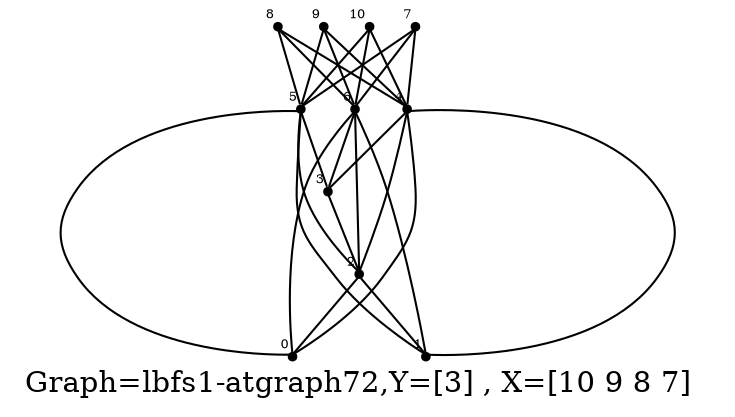 /* Created by igraph 0.8.0-pre+0200568 */
graph {
  graph [
    label="Graph=lbfs1-atgraph72,Y=[3] , X=[10 9 8 7]  "
    labelloc=bottom
  ];
  0 [
    pos="1.900000,3.000000!"
    shape=point
    fontsize=6
    xlabel=0
  ];
  1 [
    pos="2.000000,2.000000!"
    shape=point
    fontsize=6
    xlabel=1
  ];
  2 [
    pos="1.900000,1.000000!"
    shape=point
    fontsize=6
    xlabel=2
  ];
  3 [
    pos="2.000000,0.000000!"
    shape=point
    fontsize=6
    xlabel=3
  ];
  4 [
    pos="1.000000,2.000000!"
    shape=point
    fontsize=6
    xlabel=4
  ];
  5 [
    pos="0.900000,1.000000!"
    shape=point
    fontsize=6
    xlabel=5
  ];
  6 [
    pos="1.000000,0.000000!"
    shape=point
    fontsize=6
    xlabel=6
  ];
  7 [
    pos="-0.100000,3.000000!"
    shape=point
    fontsize=6
    xlabel=7
  ];
  8 [
    pos="0.000000,2.000000!"
    shape=point
    fontsize=6
    xlabel=8
  ];
  9 [
    pos="-0.100000,1.000000!"
    shape=point
    fontsize=6
    xlabel=9
  ];
  10 [
    pos="0.000000,0.000000!"
    shape=point
    fontsize=6
    xlabel=10
  ];

  2 -- 0;
  4 -- 0;
  5 -- 0;
  6 -- 0;
  2 -- 1;
  4 -- 1;
  5 -- 1;
  6 -- 1;
  3 -- 2;
  4 -- 2;
  5 -- 2;
  6 -- 2;
  4 -- 3;
  5 -- 3;
  6 -- 3;
  7 -- 4;
  8 -- 4;
  9 -- 4;
  10 -- 4;
  7 -- 5;
  8 -- 5;
  9 -- 5;
  10 -- 5;
  7 -- 6;
  8 -- 6;
  9 -- 6;
  10 -- 6;
}
